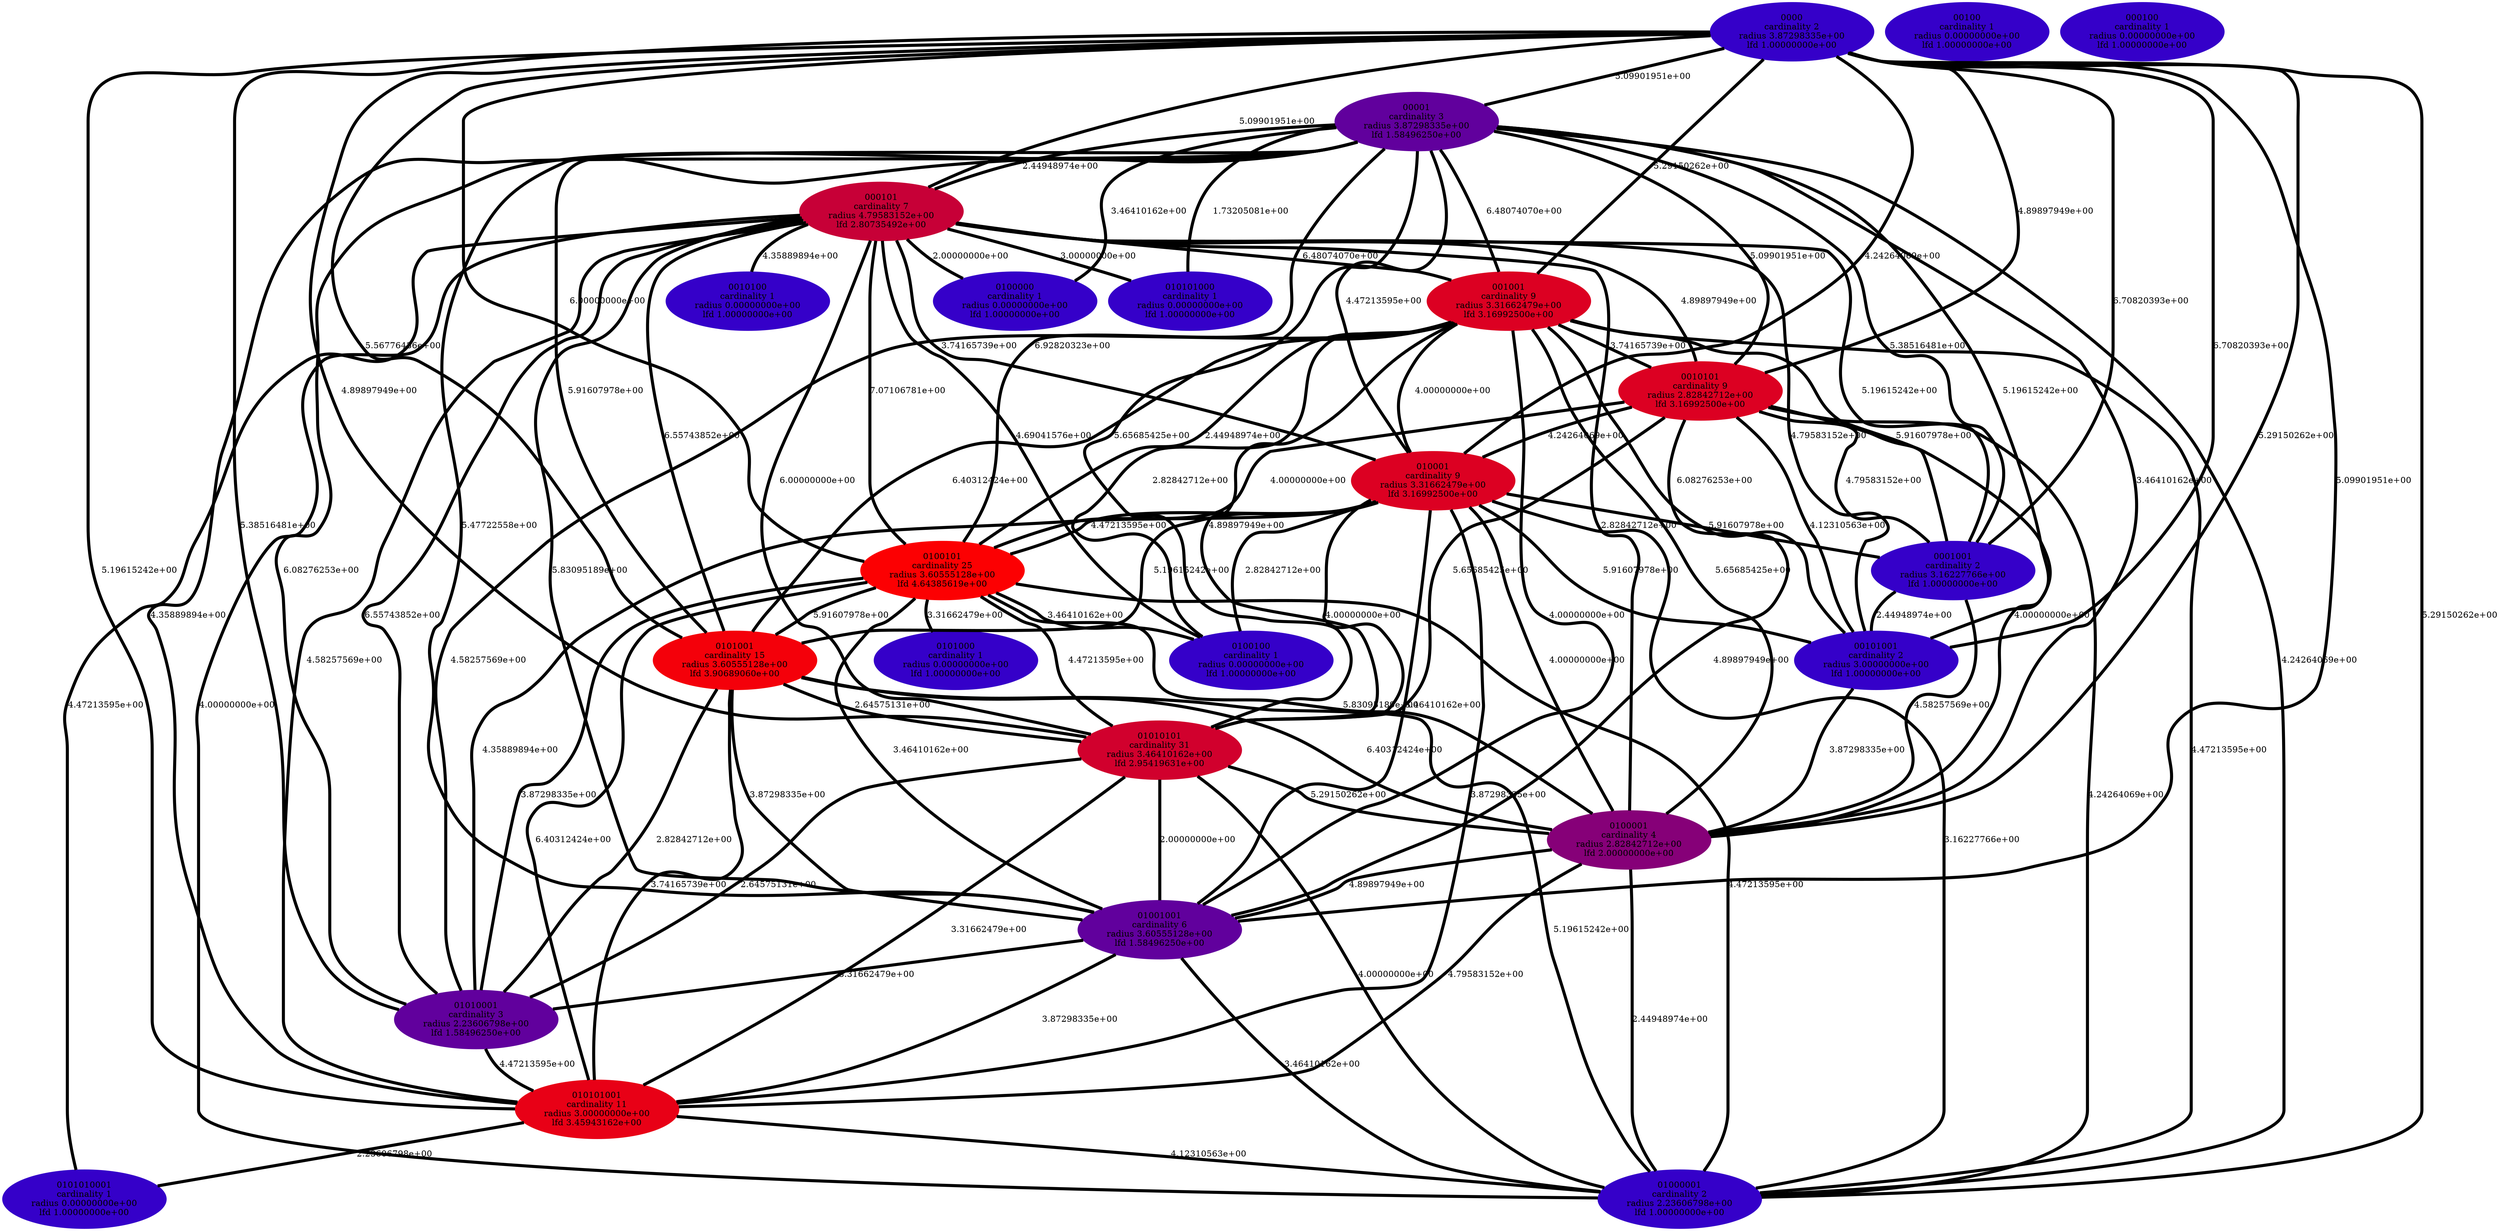 graph cluster_cardinality_optimal_31 {
    edge[style=solid, penwidth="5", labeldistance="10"]
    00001 [label="00001\ncardinality 3\nradius 3.87298335e+00\nlfd 1.58496250e+00", color="#61009D", style="filled"]
    0010100 [label="0010100\ncardinality 1\nradius 0.00000000e+00\nlfd 1.00000000e+00", color="#3500C9", style="filled"]
    01000001 [label="01000001\ncardinality 2\nradius 2.23606798e+00\nlfd 1.00000000e+00", color="#3500C9", style="filled"]
    000101 [label="000101\ncardinality 7\nradius 4.79583152e+00\nlfd 2.80735492e+00", color="#C70037", style="filled"]
    00100 [label="00100\ncardinality 1\nradius 0.00000000e+00\nlfd 1.00000000e+00", color="#3500C9", style="filled"]
    0101000 [label="0101000\ncardinality 1\nradius 0.00000000e+00\nlfd 1.00000000e+00", color="#3500C9", style="filled"]
    0101001 [label="0101001\ncardinality 15\nradius 3.60555128e+00\nlfd 3.90689060e+00", color="#F4000A", style="filled"]
    0100001 [label="0100001\ncardinality 4\nradius 2.82842712e+00\nlfd 2.00000000e+00", color="#860078", style="filled"]
    0100100 [label="0100100\ncardinality 1\nradius 0.00000000e+00\nlfd 1.00000000e+00", color="#3500C9", style="filled"]
    010001 [label="010001\ncardinality 9\nradius 3.31662479e+00\nlfd 3.16992500e+00", color="#DC0022", style="filled"]
    01010101 [label="01010101\ncardinality 31\nradius 3.46410162e+00\nlfd 2.95419631e+00", color="#D1002D", style="filled"]
    0101010001 [label="0101010001\ncardinality 1\nradius 0.00000000e+00\nlfd 1.00000000e+00", color="#3500C9", style="filled"]
    000100 [label="000100\ncardinality 1\nradius 0.00000000e+00\nlfd 1.00000000e+00", color="#3500C9", style="filled"]
    01001001 [label="01001001\ncardinality 6\nradius 3.60555128e+00\nlfd 1.58496250e+00", color="#61009D", style="filled"]
    00101001 [label="00101001\ncardinality 2\nradius 3.00000000e+00\nlfd 1.00000000e+00", color="#3500C9", style="filled"]
    0100000 [label="0100000\ncardinality 1\nradius 0.00000000e+00\nlfd 1.00000000e+00", color="#3500C9", style="filled"]
    010101001 [label="010101001\ncardinality 11\nradius 3.00000000e+00\nlfd 3.45943162e+00", color="#E80016", style="filled"]
    0010101 [label="0010101\ncardinality 9\nradius 2.82842712e+00\nlfd 3.16992500e+00", color="#DC0022", style="filled"]
    0100101 [label="0100101\ncardinality 25\nradius 3.60555128e+00\nlfd 4.64385619e+00", color="#FC0002", style="filled"]
    0000 [label="0000\ncardinality 2\nradius 3.87298335e+00\nlfd 1.00000000e+00", color="#3500C9", style="filled"]
    001001 [label="001001\ncardinality 9\nradius 3.31662479e+00\nlfd 3.16992500e+00", color="#DC0022", style="filled"]
    0001001 [label="0001001\ncardinality 2\nradius 3.16227766e+00\nlfd 1.00000000e+00", color="#3500C9", style="filled"]
    01010001 [label="01010001\ncardinality 3\nradius 2.23606798e+00\nlfd 1.58496250e+00", color="#61009D", style="filled"]
    010101000 [label="010101000\ncardinality 1\nradius 0.00000000e+00\nlfd 1.00000000e+00", color="#3500C9", style="filled"]
    00001 -- 0100001 [label="3.46410162e+00"]
    0100001 -- 01000001 [label="2.44948974e+00"]
    001001 -- 010001 [label="4.00000000e+00"]
    010001 -- 0100101 [label="4.47213595e+00"]
    01010101 -- 01010001 [label="2.64575131e+00"]
    000101 -- 01010001 [label="6.55743852e+00"]
    000101 -- 0010100 [label="4.35889894e+00"]
    000101 -- 0100101 [label="7.07106781e+00"]
    000101 -- 010101000 [label="3.00000000e+00"]
    0100101 -- 0101001 [label="5.91607978e+00"]
    000101 -- 0100100 [label="4.69041576e+00"]
    0000 -- 00101001 [label="6.70820393e+00"]
    0101001 -- 01010001 [label="2.82842712e+00"]
    0000 -- 01010001 [label="5.38516481e+00"]
    010001 -- 0001001 [label="5.91607978e+00"]
    0000 -- 0101001 [label="5.56776436e+00"]
    0000 -- 0100001 [label="5.29150262e+00"]
    00001 -- 001001 [label="6.48074070e+00"]
    001001 -- 00101001 [label="6.08276253e+00"]
    000101 -- 00101001 [label="4.79583152e+00"]
    010001 -- 01010001 [label="4.35889894e+00"]
    000101 -- 01000001 [label="4.00000000e+00"]
    00001 -- 00101001 [label="5.19615242e+00"]
    0100101 -- 01010101 [label="4.47213595e+00"]
    001001 -- 0100100 [label="2.82842712e+00"]
    0010101 -- 01010101 [label="5.65685425e+00"]
    0101001 -- 01000001 [label="5.19615242e+00"]
    010001 -- 0100001 [label="4.00000000e+00"]
    0100101 -- 0100100 [label="3.46410162e+00"]
    000101 -- 0101001 [label="6.55743852e+00"]
    00001 -- 0101001 [label="5.91607978e+00"]
    0000 -- 000101 [label="5.09901951e+00"]
    0100001 -- 01001001 [label="4.89897949e+00"]
    000101 -- 0100001 [label="2.82842712e+00"]
    00001 -- 0100000 [label="3.46410162e+00"]
    000101 -- 0010101 [label="4.89897949e+00"]
    00001 -- 01010101 [label="5.65685425e+00"]
    0100101 -- 0101000 [label="3.31662479e+00"]
    000101 -- 010101001 [label="4.58257569e+00"]
    00001 -- 0010101 [label="5.09901951e+00"]
    0000 -- 0010101 [label="4.89897949e+00"]
    0010101 -- 01000001 [label="4.24264069e+00"]
    001001 -- 0100001 [label="5.65685425e+00"]
    00001 -- 0001001 [label="5.38516481e+00"]
    0000 -- 01001001 [label="5.09901951e+00"]
    00001 -- 01010001 [label="6.08276253e+00"]
    00001 -- 010001 [label="4.47213595e+00"]
    0010101 -- 0001001 [label="4.79583152e+00"]
    010001 -- 010101001 [label="3.87298335e+00"]
    0010101 -- 0100001 [label="4.00000000e+00"]
    000101 -- 0101010001 [label="4.47213595e+00"]
    0101001 -- 01010101 [label="2.64575131e+00"]
    0010101 -- 0100101 [label="4.00000000e+00"]
    01001001 -- 01000001 [label="3.46410162e+00"]
    0010101 -- 010001 [label="4.24264069e+00"]
    010001 -- 0101001 [label="5.19615242e+00"]
    0000 -- 001001 [label="5.29150262e+00"]
    010001 -- 01000001 [label="3.16227766e+00"]
    001001 -- 0001001 [label="5.91607978e+00"]
    0010101 -- 01001001 [label="4.89897949e+00"]
    0100101 -- 010101001 [label="6.40312424e+00"]
    01010101 -- 01001001 [label="2.00000000e+00"]
    0100101 -- 01001001 [label="3.46410162e+00"]
    01010101 -- 0100001 [label="5.29150262e+00"]
    0001001 -- 0100001 [label="4.58257569e+00"]
    001001 -- 0010101 [label="3.74165739e+00"]
    0000 -- 01000001 [label="5.29150262e+00"]
    000101 -- 010001 [label="3.74165739e+00"]
    00001 -- 010101001 [label="4.35889894e+00"]
    0000 -- 010101001 [label="5.19615242e+00"]
    01010101 -- 01000001 [label="4.00000000e+00"]
    0010101 -- 00101001 [label="4.12310563e+00"]
    000101 -- 01001001 [label="5.83095189e+00"]
    001001 -- 01010001 [label="4.58257569e+00"]
    0000 -- 01010101 [label="4.89897949e+00"]
    0101001 -- 010101001 [label="3.74165739e+00"]
    01001001 -- 010101001 [label="3.87298335e+00"]
    001001 -- 0100101 [label="2.44948974e+00"]
    0001001 -- 00101001 [label="2.44948974e+00"]
    01010001 -- 010101001 [label="4.47213595e+00"]
    00001 -- 01000001 [label="4.24264069e+00"]
    01010101 -- 010101001 [label="3.31662479e+00"]
    0000 -- 00001 [label="5.09901951e+00"]
    0000 -- 0001001 [label="6.70820393e+00"]
    010101001 -- 0101010001 [label="2.23606798e+00"]
    001001 -- 01010101 [label="4.89897949e+00"]
    00001 -- 000101 [label="2.44948974e+00"]
    010101001 -- 01000001 [label="4.12310563e+00"]
    010001 -- 01010101 [label="4.00000000e+00"]
    00001 -- 01001001 [label="5.47722558e+00"]
    001001 -- 0101001 [label="6.40312424e+00"]
    00001 -- 010101000 [label="1.73205081e+00"]
    0000 -- 010001 [label="4.24264069e+00"]
    000101 -- 01010101 [label="6.00000000e+00"]
    00101001 -- 0100001 [label="3.87298335e+00"]
    010001 -- 0100100 [label="2.82842712e+00"]
    01001001 -- 01010001 [label="3.31662479e+00"]
    0100101 -- 01010001 [label="3.87298335e+00"]
    00001 -- 0100101 [label="6.92820323e+00"]
    001001 -- 01001001 [label="4.00000000e+00"]
    000101 -- 0001001 [label="5.19615242e+00"]
    010001 -- 00101001 [label="5.91607978e+00"]
    010001 -- 01001001 [label="3.46410162e+00"]
    0100101 -- 01000001 [label="4.47213595e+00"]
    000101 -- 001001 [label="6.48074070e+00"]
    000101 -- 0100000 [label="2.00000000e+00"]
    0000 -- 0100101 [label="6.00000000e+00"]
    0100001 -- 010101001 [label="4.79583152e+00"]
    0101001 -- 01001001 [label="3.87298335e+00"]
    0100101 -- 0100001 [label="5.83095189e+00"]
    001001 -- 01000001 [label="4.47213595e+00"]
    0101001 -- 0100001 [label="6.40312424e+00"]
}
